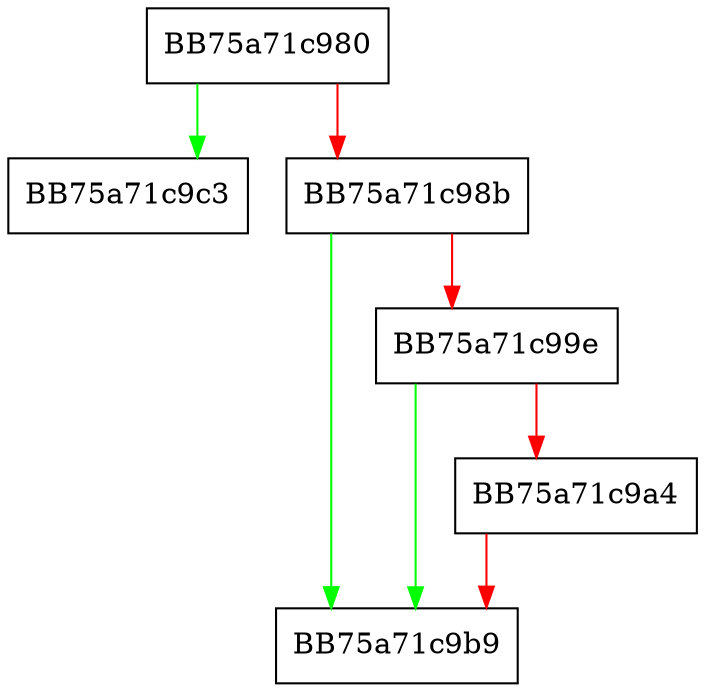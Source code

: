 digraph EnableMoac {
  node [shape="box"];
  graph [splines=ortho];
  BB75a71c980 -> BB75a71c9c3 [color="green"];
  BB75a71c980 -> BB75a71c98b [color="red"];
  BB75a71c98b -> BB75a71c9b9 [color="green"];
  BB75a71c98b -> BB75a71c99e [color="red"];
  BB75a71c99e -> BB75a71c9b9 [color="green"];
  BB75a71c99e -> BB75a71c9a4 [color="red"];
  BB75a71c9a4 -> BB75a71c9b9 [color="red"];
}